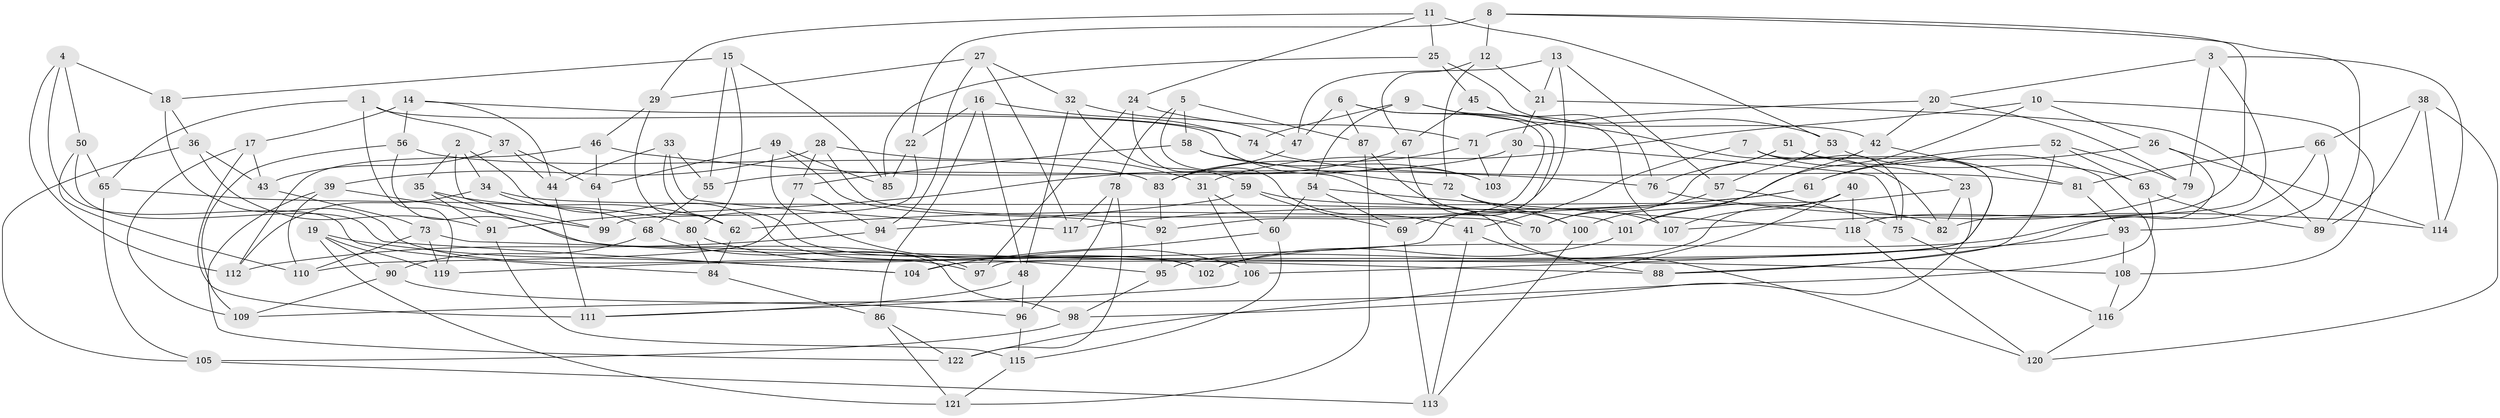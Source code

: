 // coarse degree distribution, {5: 0.2222222222222222, 4: 0.1388888888888889, 3: 0.16666666666666666, 6: 0.1388888888888889, 9: 0.08333333333333333, 8: 0.08333333333333333, 10: 0.05555555555555555, 7: 0.05555555555555555, 11: 0.027777777777777776, 14: 0.027777777777777776}
// Generated by graph-tools (version 1.1) at 2025/02/03/04/25 22:02:36]
// undirected, 122 vertices, 244 edges
graph export_dot {
graph [start="1"]
  node [color=gray90,style=filled];
  1;
  2;
  3;
  4;
  5;
  6;
  7;
  8;
  9;
  10;
  11;
  12;
  13;
  14;
  15;
  16;
  17;
  18;
  19;
  20;
  21;
  22;
  23;
  24;
  25;
  26;
  27;
  28;
  29;
  30;
  31;
  32;
  33;
  34;
  35;
  36;
  37;
  38;
  39;
  40;
  41;
  42;
  43;
  44;
  45;
  46;
  47;
  48;
  49;
  50;
  51;
  52;
  53;
  54;
  55;
  56;
  57;
  58;
  59;
  60;
  61;
  62;
  63;
  64;
  65;
  66;
  67;
  68;
  69;
  70;
  71;
  72;
  73;
  74;
  75;
  76;
  77;
  78;
  79;
  80;
  81;
  82;
  83;
  84;
  85;
  86;
  87;
  88;
  89;
  90;
  91;
  92;
  93;
  94;
  95;
  96;
  97;
  98;
  99;
  100;
  101;
  102;
  103;
  104;
  105;
  106;
  107;
  108;
  109;
  110;
  111;
  112;
  113;
  114;
  115;
  116;
  117;
  118;
  119;
  120;
  121;
  122;
  1 -- 37;
  1 -- 103;
  1 -- 119;
  1 -- 65;
  2 -- 102;
  2 -- 35;
  2 -- 34;
  2 -- 99;
  3 -- 114;
  3 -- 79;
  3 -- 82;
  3 -- 20;
  4 -- 84;
  4 -- 18;
  4 -- 50;
  4 -- 112;
  5 -- 120;
  5 -- 78;
  5 -- 87;
  5 -- 58;
  6 -- 87;
  6 -- 119;
  6 -- 92;
  6 -- 47;
  7 -- 41;
  7 -- 97;
  7 -- 23;
  7 -- 75;
  8 -- 12;
  8 -- 22;
  8 -- 89;
  8 -- 118;
  9 -- 54;
  9 -- 74;
  9 -- 82;
  9 -- 107;
  10 -- 31;
  10 -- 100;
  10 -- 26;
  10 -- 108;
  11 -- 53;
  11 -- 25;
  11 -- 24;
  11 -- 29;
  12 -- 21;
  12 -- 72;
  12 -- 67;
  13 -- 69;
  13 -- 47;
  13 -- 21;
  13 -- 57;
  14 -- 44;
  14 -- 17;
  14 -- 56;
  14 -- 74;
  15 -- 55;
  15 -- 80;
  15 -- 85;
  15 -- 18;
  16 -- 48;
  16 -- 74;
  16 -- 86;
  16 -- 22;
  17 -- 109;
  17 -- 111;
  17 -- 43;
  18 -- 97;
  18 -- 36;
  19 -- 104;
  19 -- 119;
  19 -- 121;
  19 -- 90;
  20 -- 42;
  20 -- 71;
  20 -- 79;
  21 -- 30;
  21 -- 89;
  22 -- 85;
  22 -- 99;
  23 -- 82;
  23 -- 98;
  23 -- 101;
  24 -- 97;
  24 -- 41;
  24 -- 71;
  25 -- 42;
  25 -- 45;
  25 -- 85;
  26 -- 114;
  26 -- 61;
  26 -- 88;
  27 -- 94;
  27 -- 29;
  27 -- 32;
  27 -- 117;
  28 -- 77;
  28 -- 31;
  28 -- 39;
  28 -- 70;
  29 -- 62;
  29 -- 46;
  30 -- 55;
  30 -- 75;
  30 -- 103;
  31 -- 60;
  31 -- 106;
  32 -- 47;
  32 -- 59;
  32 -- 48;
  33 -- 117;
  33 -- 44;
  33 -- 102;
  33 -- 55;
  34 -- 101;
  34 -- 112;
  34 -- 68;
  35 -- 62;
  35 -- 91;
  35 -- 98;
  36 -- 105;
  36 -- 43;
  36 -- 91;
  37 -- 43;
  37 -- 64;
  37 -- 44;
  38 -- 66;
  38 -- 89;
  38 -- 114;
  38 -- 120;
  39 -- 110;
  39 -- 99;
  39 -- 122;
  40 -- 122;
  40 -- 95;
  40 -- 118;
  40 -- 107;
  41 -- 88;
  41 -- 113;
  42 -- 81;
  42 -- 101;
  43 -- 73;
  44 -- 111;
  45 -- 76;
  45 -- 53;
  45 -- 67;
  46 -- 112;
  46 -- 64;
  46 -- 76;
  47 -- 83;
  48 -- 111;
  48 -- 96;
  49 -- 64;
  49 -- 85;
  49 -- 106;
  49 -- 92;
  50 -- 104;
  50 -- 110;
  50 -- 65;
  51 -- 70;
  51 -- 76;
  51 -- 116;
  51 -- 104;
  52 -- 79;
  52 -- 61;
  52 -- 88;
  52 -- 63;
  53 -- 63;
  53 -- 57;
  54 -- 118;
  54 -- 69;
  54 -- 60;
  55 -- 68;
  56 -- 109;
  56 -- 83;
  56 -- 108;
  57 -- 70;
  57 -- 75;
  58 -- 72;
  58 -- 103;
  58 -- 77;
  59 -- 82;
  59 -- 94;
  59 -- 69;
  60 -- 115;
  60 -- 104;
  61 -- 117;
  61 -- 62;
  62 -- 84;
  63 -- 109;
  63 -- 89;
  64 -- 99;
  65 -- 105;
  65 -- 80;
  66 -- 93;
  66 -- 81;
  66 -- 102;
  67 -- 70;
  67 -- 91;
  68 -- 90;
  68 -- 97;
  69 -- 113;
  71 -- 83;
  71 -- 103;
  72 -- 100;
  72 -- 107;
  73 -- 119;
  73 -- 110;
  73 -- 88;
  74 -- 81;
  75 -- 116;
  76 -- 114;
  77 -- 110;
  77 -- 94;
  78 -- 96;
  78 -- 122;
  78 -- 117;
  79 -- 107;
  80 -- 84;
  80 -- 95;
  81 -- 93;
  83 -- 92;
  84 -- 86;
  86 -- 121;
  86 -- 122;
  87 -- 121;
  87 -- 100;
  90 -- 109;
  90 -- 96;
  91 -- 115;
  92 -- 95;
  93 -- 108;
  93 -- 106;
  94 -- 112;
  95 -- 98;
  96 -- 115;
  98 -- 105;
  100 -- 113;
  101 -- 102;
  105 -- 113;
  106 -- 111;
  108 -- 116;
  115 -- 121;
  116 -- 120;
  118 -- 120;
}

